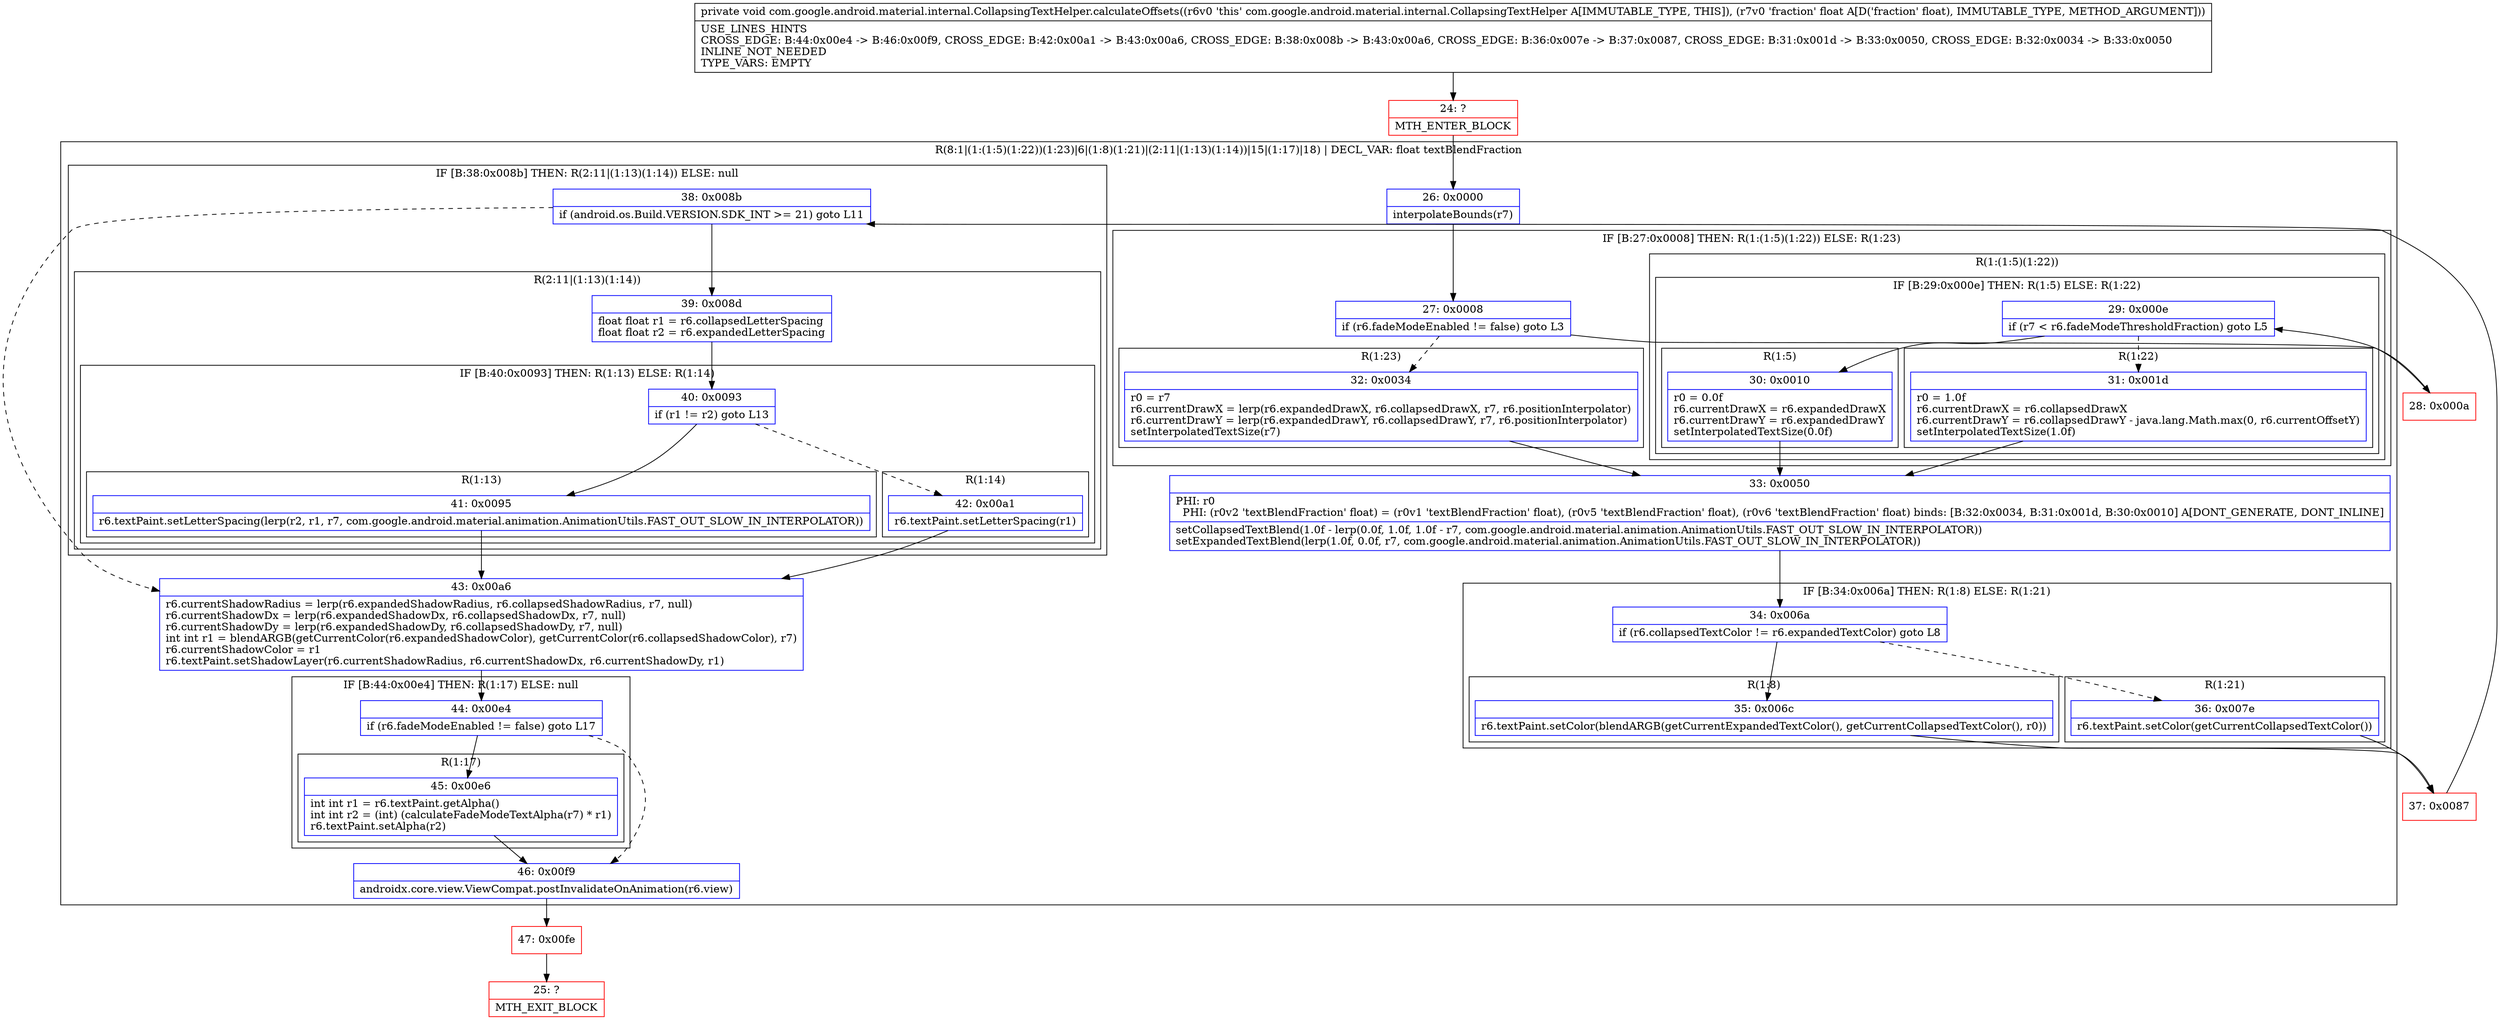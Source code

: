digraph "CFG forcom.google.android.material.internal.CollapsingTextHelper.calculateOffsets(F)V" {
subgraph cluster_Region_484926890 {
label = "R(8:1|(1:(1:5)(1:22))(1:23)|6|(1:8)(1:21)|(2:11|(1:13)(1:14))|15|(1:17)|18) | DECL_VAR: float textBlendFraction\l";
node [shape=record,color=blue];
Node_26 [shape=record,label="{26\:\ 0x0000|interpolateBounds(r7)\l}"];
subgraph cluster_IfRegion_185129836 {
label = "IF [B:27:0x0008] THEN: R(1:(1:5)(1:22)) ELSE: R(1:23)";
node [shape=record,color=blue];
Node_27 [shape=record,label="{27\:\ 0x0008|if (r6.fadeModeEnabled != false) goto L3\l}"];
subgraph cluster_Region_109715245 {
label = "R(1:(1:5)(1:22))";
node [shape=record,color=blue];
subgraph cluster_IfRegion_1755172183 {
label = "IF [B:29:0x000e] THEN: R(1:5) ELSE: R(1:22)";
node [shape=record,color=blue];
Node_29 [shape=record,label="{29\:\ 0x000e|if (r7 \< r6.fadeModeThresholdFraction) goto L5\l}"];
subgraph cluster_Region_965830402 {
label = "R(1:5)";
node [shape=record,color=blue];
Node_30 [shape=record,label="{30\:\ 0x0010|r0 = 0.0f\lr6.currentDrawX = r6.expandedDrawX\lr6.currentDrawY = r6.expandedDrawY\lsetInterpolatedTextSize(0.0f)\l}"];
}
subgraph cluster_Region_547482591 {
label = "R(1:22)";
node [shape=record,color=blue];
Node_31 [shape=record,label="{31\:\ 0x001d|r0 = 1.0f\lr6.currentDrawX = r6.collapsedDrawX\lr6.currentDrawY = r6.collapsedDrawY \- java.lang.Math.max(0, r6.currentOffsetY)\lsetInterpolatedTextSize(1.0f)\l}"];
}
}
}
subgraph cluster_Region_250557942 {
label = "R(1:23)";
node [shape=record,color=blue];
Node_32 [shape=record,label="{32\:\ 0x0034|r0 = r7\lr6.currentDrawX = lerp(r6.expandedDrawX, r6.collapsedDrawX, r7, r6.positionInterpolator)\lr6.currentDrawY = lerp(r6.expandedDrawY, r6.collapsedDrawY, r7, r6.positionInterpolator)\lsetInterpolatedTextSize(r7)\l}"];
}
}
Node_33 [shape=record,label="{33\:\ 0x0050|PHI: r0 \l  PHI: (r0v2 'textBlendFraction' float) = (r0v1 'textBlendFraction' float), (r0v5 'textBlendFraction' float), (r0v6 'textBlendFraction' float) binds: [B:32:0x0034, B:31:0x001d, B:30:0x0010] A[DONT_GENERATE, DONT_INLINE]\l|setCollapsedTextBlend(1.0f \- lerp(0.0f, 1.0f, 1.0f \- r7, com.google.android.material.animation.AnimationUtils.FAST_OUT_SLOW_IN_INTERPOLATOR))\lsetExpandedTextBlend(lerp(1.0f, 0.0f, r7, com.google.android.material.animation.AnimationUtils.FAST_OUT_SLOW_IN_INTERPOLATOR))\l}"];
subgraph cluster_IfRegion_803414159 {
label = "IF [B:34:0x006a] THEN: R(1:8) ELSE: R(1:21)";
node [shape=record,color=blue];
Node_34 [shape=record,label="{34\:\ 0x006a|if (r6.collapsedTextColor != r6.expandedTextColor) goto L8\l}"];
subgraph cluster_Region_1660767652 {
label = "R(1:8)";
node [shape=record,color=blue];
Node_35 [shape=record,label="{35\:\ 0x006c|r6.textPaint.setColor(blendARGB(getCurrentExpandedTextColor(), getCurrentCollapsedTextColor(), r0))\l}"];
}
subgraph cluster_Region_878204321 {
label = "R(1:21)";
node [shape=record,color=blue];
Node_36 [shape=record,label="{36\:\ 0x007e|r6.textPaint.setColor(getCurrentCollapsedTextColor())\l}"];
}
}
subgraph cluster_IfRegion_841601288 {
label = "IF [B:38:0x008b] THEN: R(2:11|(1:13)(1:14)) ELSE: null";
node [shape=record,color=blue];
Node_38 [shape=record,label="{38\:\ 0x008b|if (android.os.Build.VERSION.SDK_INT \>= 21) goto L11\l}"];
subgraph cluster_Region_1140867827 {
label = "R(2:11|(1:13)(1:14))";
node [shape=record,color=blue];
Node_39 [shape=record,label="{39\:\ 0x008d|float float r1 = r6.collapsedLetterSpacing\lfloat float r2 = r6.expandedLetterSpacing\l}"];
subgraph cluster_IfRegion_1989907462 {
label = "IF [B:40:0x0093] THEN: R(1:13) ELSE: R(1:14)";
node [shape=record,color=blue];
Node_40 [shape=record,label="{40\:\ 0x0093|if (r1 != r2) goto L13\l}"];
subgraph cluster_Region_1366713674 {
label = "R(1:13)";
node [shape=record,color=blue];
Node_41 [shape=record,label="{41\:\ 0x0095|r6.textPaint.setLetterSpacing(lerp(r2, r1, r7, com.google.android.material.animation.AnimationUtils.FAST_OUT_SLOW_IN_INTERPOLATOR))\l}"];
}
subgraph cluster_Region_1062350506 {
label = "R(1:14)";
node [shape=record,color=blue];
Node_42 [shape=record,label="{42\:\ 0x00a1|r6.textPaint.setLetterSpacing(r1)\l}"];
}
}
}
}
Node_43 [shape=record,label="{43\:\ 0x00a6|r6.currentShadowRadius = lerp(r6.expandedShadowRadius, r6.collapsedShadowRadius, r7, null)\lr6.currentShadowDx = lerp(r6.expandedShadowDx, r6.collapsedShadowDx, r7, null)\lr6.currentShadowDy = lerp(r6.expandedShadowDy, r6.collapsedShadowDy, r7, null)\lint int r1 = blendARGB(getCurrentColor(r6.expandedShadowColor), getCurrentColor(r6.collapsedShadowColor), r7)\lr6.currentShadowColor = r1\lr6.textPaint.setShadowLayer(r6.currentShadowRadius, r6.currentShadowDx, r6.currentShadowDy, r1)\l}"];
subgraph cluster_IfRegion_83392666 {
label = "IF [B:44:0x00e4] THEN: R(1:17) ELSE: null";
node [shape=record,color=blue];
Node_44 [shape=record,label="{44\:\ 0x00e4|if (r6.fadeModeEnabled != false) goto L17\l}"];
subgraph cluster_Region_1808835397 {
label = "R(1:17)";
node [shape=record,color=blue];
Node_45 [shape=record,label="{45\:\ 0x00e6|int int r1 = r6.textPaint.getAlpha()\lint int r2 = (int) (calculateFadeModeTextAlpha(r7) * r1)\lr6.textPaint.setAlpha(r2)\l}"];
}
}
Node_46 [shape=record,label="{46\:\ 0x00f9|androidx.core.view.ViewCompat.postInvalidateOnAnimation(r6.view)\l}"];
}
Node_24 [shape=record,color=red,label="{24\:\ ?|MTH_ENTER_BLOCK\l}"];
Node_28 [shape=record,color=red,label="{28\:\ 0x000a}"];
Node_37 [shape=record,color=red,label="{37\:\ 0x0087}"];
Node_47 [shape=record,color=red,label="{47\:\ 0x00fe}"];
Node_25 [shape=record,color=red,label="{25\:\ ?|MTH_EXIT_BLOCK\l}"];
MethodNode[shape=record,label="{private void com.google.android.material.internal.CollapsingTextHelper.calculateOffsets((r6v0 'this' com.google.android.material.internal.CollapsingTextHelper A[IMMUTABLE_TYPE, THIS]), (r7v0 'fraction' float A[D('fraction' float), IMMUTABLE_TYPE, METHOD_ARGUMENT]))  | USE_LINES_HINTS\lCROSS_EDGE: B:44:0x00e4 \-\> B:46:0x00f9, CROSS_EDGE: B:42:0x00a1 \-\> B:43:0x00a6, CROSS_EDGE: B:38:0x008b \-\> B:43:0x00a6, CROSS_EDGE: B:36:0x007e \-\> B:37:0x0087, CROSS_EDGE: B:31:0x001d \-\> B:33:0x0050, CROSS_EDGE: B:32:0x0034 \-\> B:33:0x0050\lINLINE_NOT_NEEDED\lTYPE_VARS: EMPTY\l}"];
MethodNode -> Node_24;Node_26 -> Node_27;
Node_27 -> Node_28;
Node_27 -> Node_32[style=dashed];
Node_29 -> Node_30;
Node_29 -> Node_31[style=dashed];
Node_30 -> Node_33;
Node_31 -> Node_33;
Node_32 -> Node_33;
Node_33 -> Node_34;
Node_34 -> Node_35;
Node_34 -> Node_36[style=dashed];
Node_35 -> Node_37;
Node_36 -> Node_37;
Node_38 -> Node_39;
Node_38 -> Node_43[style=dashed];
Node_39 -> Node_40;
Node_40 -> Node_41;
Node_40 -> Node_42[style=dashed];
Node_41 -> Node_43;
Node_42 -> Node_43;
Node_43 -> Node_44;
Node_44 -> Node_45;
Node_44 -> Node_46[style=dashed];
Node_45 -> Node_46;
Node_46 -> Node_47;
Node_24 -> Node_26;
Node_28 -> Node_29;
Node_37 -> Node_38;
Node_47 -> Node_25;
}

